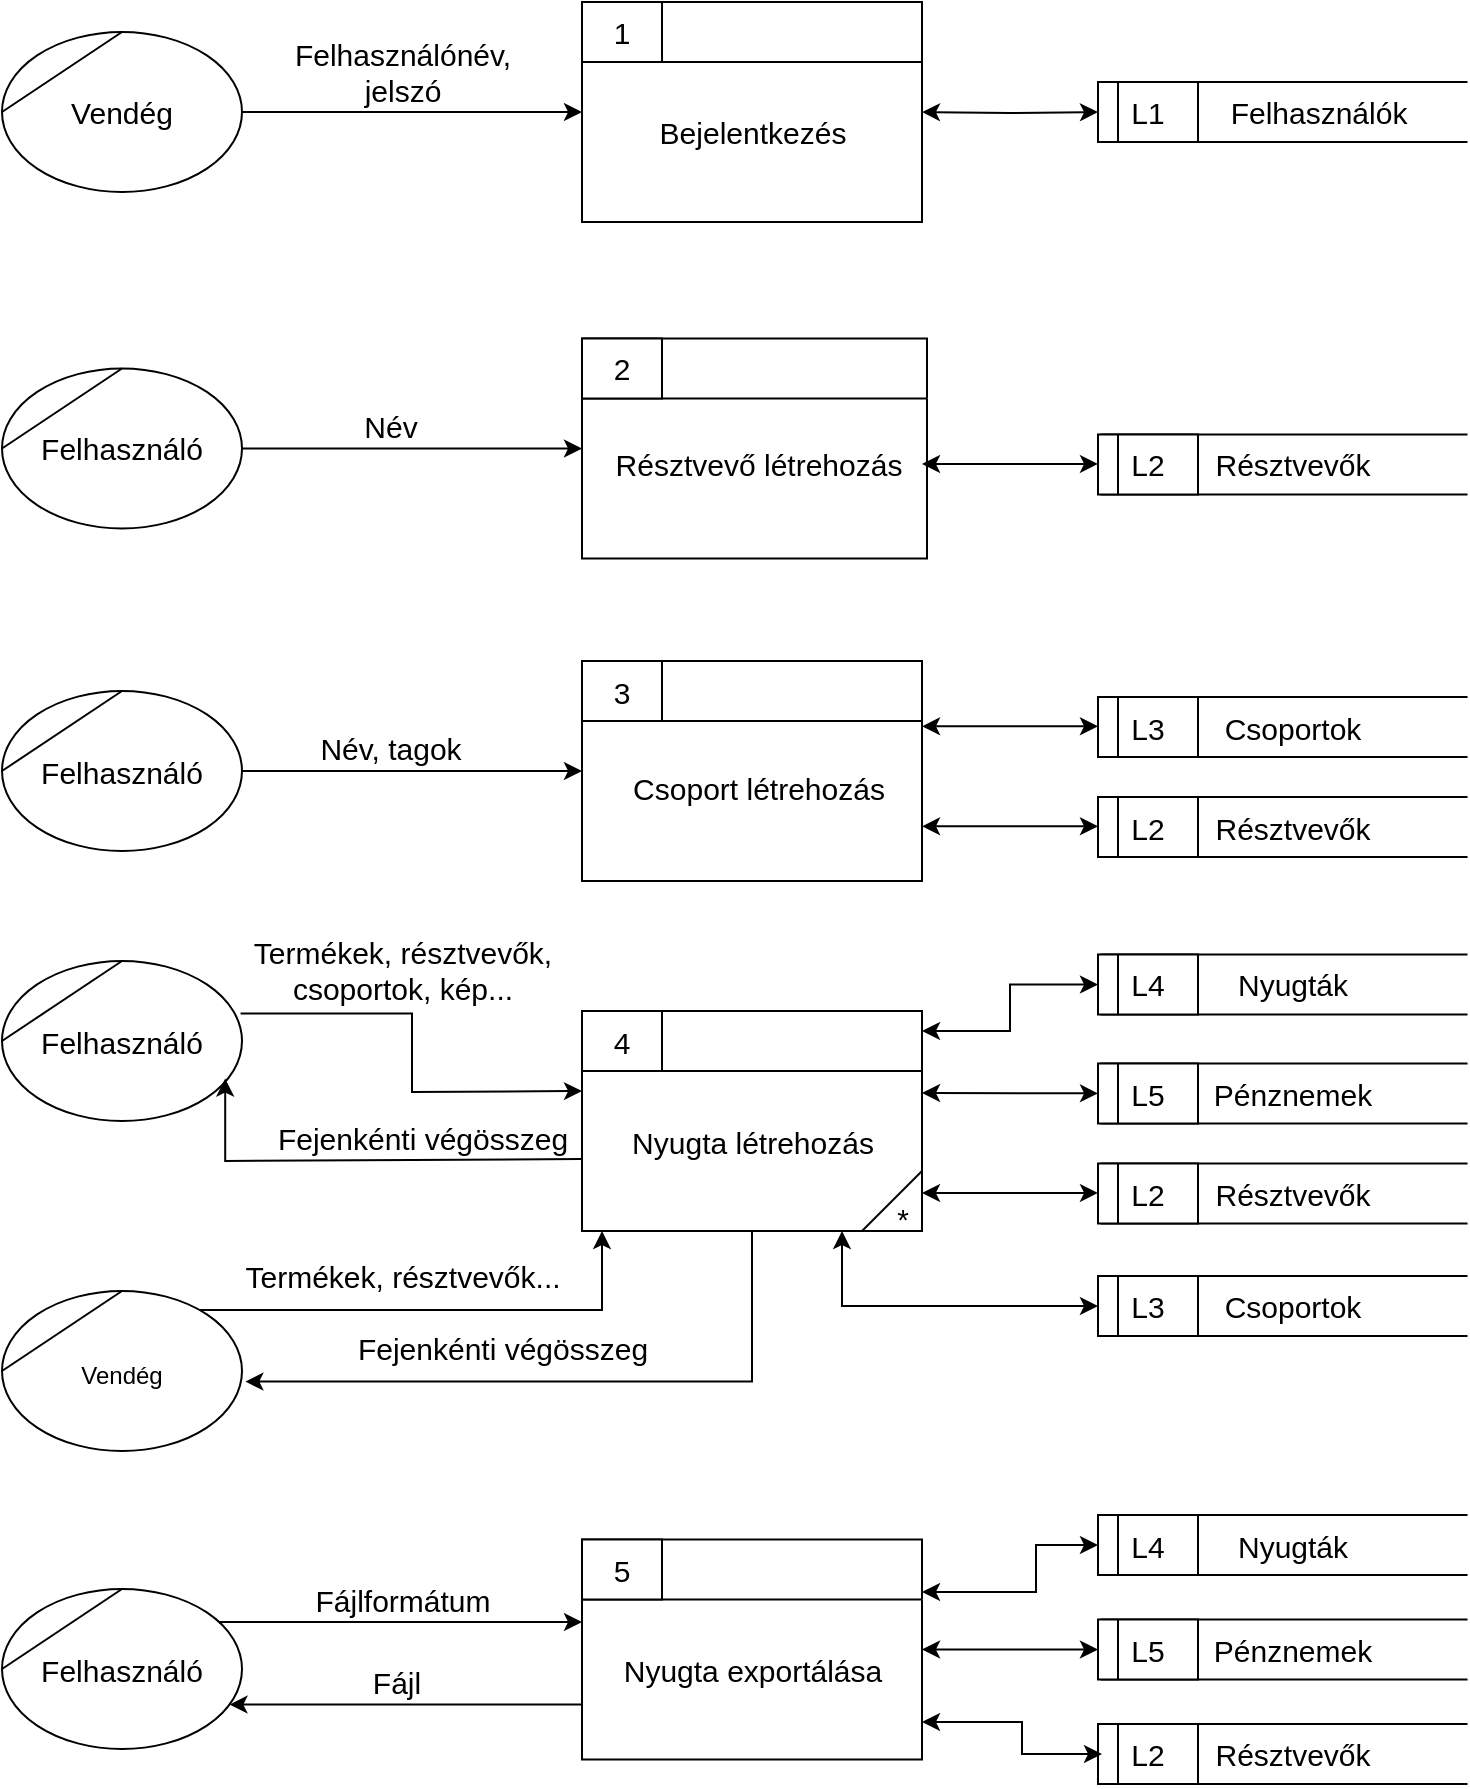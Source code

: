 <mxfile version="24.3.1" type="device">
  <diagram name="Page-1" id="NcO8Foy-ptRmXESLxO9y">
    <mxGraphModel dx="600" dy="303" grid="1" gridSize="10" guides="1" tooltips="1" connect="1" arrows="1" fold="1" page="1" pageScale="1" pageWidth="1376" pageHeight="1154" math="0" shadow="0">
      <root>
        <mxCell id="0" />
        <mxCell id="1" parent="0" />
        <mxCell id="7KTR47xMdzolWMkDB3RZ-75" style="edgeStyle=orthogonalEdgeStyle;rounded=0;orthogonalLoop=1;jettySize=auto;html=1;startArrow=classic;startFill=1;fontSize=15;" parent="1" target="7KTR47xMdzolWMkDB3RZ-61" edge="1">
          <mxGeometry relative="1" as="geometry">
            <mxPoint x="578" y="145" as="sourcePoint" />
          </mxGeometry>
        </mxCell>
        <mxCell id="7KTR47xMdzolWMkDB3RZ-60" value="Felhasználók" style="text;html=1;align=center;verticalAlign=middle;resizable=0;points=[];autosize=1;strokeColor=none;fillColor=none;fontSize=15;" parent="1" vertex="1">
          <mxGeometry x="633" y="130" width="110" height="30" as="geometry" />
        </mxCell>
        <mxCell id="7KTR47xMdzolWMkDB3RZ-61" value="" style="swimlane;whiteSpace=wrap;html=1;startSize=30;fontSize=15;" parent="1" vertex="1">
          <mxGeometry x="320" y="90" width="170" height="110" as="geometry" />
        </mxCell>
        <mxCell id="7KTR47xMdzolWMkDB3RZ-62" value="1" style="rounded=0;whiteSpace=wrap;html=1;fontSize=15;" parent="7KTR47xMdzolWMkDB3RZ-61" vertex="1">
          <mxGeometry width="40" height="30" as="geometry" />
        </mxCell>
        <mxCell id="7KTR47xMdzolWMkDB3RZ-63" value="Bejelentkezés" style="text;html=1;align=center;verticalAlign=middle;resizable=0;points=[];autosize=1;strokeColor=none;fillColor=none;fontSize=15;" parent="7KTR47xMdzolWMkDB3RZ-61" vertex="1">
          <mxGeometry x="25" y="50" width="120" height="30" as="geometry" />
        </mxCell>
        <mxCell id="7KTR47xMdzolWMkDB3RZ-73" style="edgeStyle=orthogonalEdgeStyle;rounded=0;orthogonalLoop=1;jettySize=auto;html=1;fontSize=15;exitX=1;exitY=0.5;exitDx=0;exitDy=0;" parent="1" target="7KTR47xMdzolWMkDB3RZ-61" edge="1" source="7KTR47xMdzolWMkDB3RZ-86">
          <mxGeometry relative="1" as="geometry">
            <mxPoint x="160" y="145" as="sourcePoint" />
          </mxGeometry>
        </mxCell>
        <mxCell id="7KTR47xMdzolWMkDB3RZ-74" value="Felhasználónév,&lt;div style=&quot;font-size: 15px;&quot;&gt;jelszó&lt;/div&gt;" style="text;html=1;align=center;verticalAlign=middle;resizable=0;points=[];autosize=1;strokeColor=none;fillColor=none;fontSize=15;" parent="1" vertex="1">
          <mxGeometry x="165" y="100" width="130" height="50" as="geometry" />
        </mxCell>
        <mxCell id="7KTR47xMdzolWMkDB3RZ-78" value="" style="group;fontSize=15;" parent="1" vertex="1" connectable="0">
          <mxGeometry x="320" y="594.5" width="175" height="118" as="geometry" />
        </mxCell>
        <mxCell id="7KTR47xMdzolWMkDB3RZ-79" value="" style="swimlane;whiteSpace=wrap;html=1;startSize=30;fontSize=15;" parent="7KTR47xMdzolWMkDB3RZ-78" vertex="1">
          <mxGeometry width="170" height="110" as="geometry" />
        </mxCell>
        <mxCell id="7KTR47xMdzolWMkDB3RZ-80" value="4" style="rounded=0;whiteSpace=wrap;html=1;fontSize=15;" parent="7KTR47xMdzolWMkDB3RZ-79" vertex="1">
          <mxGeometry width="40" height="30" as="geometry" />
        </mxCell>
        <mxCell id="7KTR47xMdzolWMkDB3RZ-81" value="" style="endArrow=none;html=1;rounded=0;fontSize=15;" parent="7KTR47xMdzolWMkDB3RZ-79" edge="1">
          <mxGeometry width="50" height="50" relative="1" as="geometry">
            <mxPoint x="140" y="110" as="sourcePoint" />
            <mxPoint x="170" y="80" as="targetPoint" />
          </mxGeometry>
        </mxCell>
        <mxCell id="7KTR47xMdzolWMkDB3RZ-83" value="Nyugta létrehozás" style="text;html=1;align=center;verticalAlign=middle;resizable=0;points=[];autosize=1;strokeColor=none;fillColor=none;fontSize=15;" parent="7KTR47xMdzolWMkDB3RZ-79" vertex="1">
          <mxGeometry x="15" y="50" width="140" height="30" as="geometry" />
        </mxCell>
        <mxCell id="7KTR47xMdzolWMkDB3RZ-82" value="*" style="text;html=1;align=center;verticalAlign=middle;resizable=0;points=[];autosize=1;strokeColor=none;fillColor=none;fontSize=15;" parent="7KTR47xMdzolWMkDB3RZ-78" vertex="1">
          <mxGeometry x="145" y="88" width="30" height="30" as="geometry" />
        </mxCell>
        <mxCell id="7KTR47xMdzolWMkDB3RZ-85" value="" style="group;fontSize=15;" parent="1" vertex="1" connectable="0">
          <mxGeometry x="30" y="105" width="120" height="80" as="geometry" />
        </mxCell>
        <mxCell id="7KTR47xMdzolWMkDB3RZ-86" value="Vendég" style="ellipse;whiteSpace=wrap;html=1;container=1;fontSize=15;" parent="7KTR47xMdzolWMkDB3RZ-85" vertex="1">
          <mxGeometry width="120" height="80" as="geometry" />
        </mxCell>
        <mxCell id="7KTR47xMdzolWMkDB3RZ-87" value="" style="endArrow=none;html=1;rounded=0;exitX=0;exitY=0.5;exitDx=0;exitDy=0;fontSize=15;" parent="7KTR47xMdzolWMkDB3RZ-85" source="7KTR47xMdzolWMkDB3RZ-86" edge="1">
          <mxGeometry width="50" height="50" relative="1" as="geometry">
            <mxPoint x="10" y="50" as="sourcePoint" />
            <mxPoint x="60" as="targetPoint" />
          </mxGeometry>
        </mxCell>
        <mxCell id="7KTR47xMdzolWMkDB3RZ-88" value="" style="group;fontSize=15;" parent="1" vertex="1" connectable="0">
          <mxGeometry x="30" y="562.5" width="120" height="80" as="geometry" />
        </mxCell>
        <mxCell id="7KTR47xMdzolWMkDB3RZ-89" value="" style="group;fontSize=15;" parent="7KTR47xMdzolWMkDB3RZ-88" vertex="1" connectable="0">
          <mxGeometry width="120" height="80" as="geometry" />
        </mxCell>
        <mxCell id="7KTR47xMdzolWMkDB3RZ-90" value="Felhasználó" style="ellipse;whiteSpace=wrap;html=1;container=1;fontSize=15;" parent="7KTR47xMdzolWMkDB3RZ-89" vertex="1">
          <mxGeometry y="7" width="120" height="80" as="geometry" />
        </mxCell>
        <mxCell id="7KTR47xMdzolWMkDB3RZ-91" value="" style="endArrow=none;html=1;rounded=0;exitX=0;exitY=0.5;exitDx=0;exitDy=0;fontSize=15;" parent="7KTR47xMdzolWMkDB3RZ-89" source="7KTR47xMdzolWMkDB3RZ-90" edge="1">
          <mxGeometry width="50" height="50" relative="1" as="geometry">
            <mxPoint x="10" y="57" as="sourcePoint" />
            <mxPoint x="60" y="7" as="targetPoint" />
          </mxGeometry>
        </mxCell>
        <mxCell id="7KTR47xMdzolWMkDB3RZ-92" style="rounded=0;orthogonalLoop=1;jettySize=auto;html=1;exitX=0.994;exitY=0.328;exitDx=0;exitDy=0;exitPerimeter=0;edgeStyle=orthogonalEdgeStyle;fontSize=15;" parent="1" source="7KTR47xMdzolWMkDB3RZ-90" edge="1">
          <mxGeometry relative="1" as="geometry">
            <mxPoint x="160" y="634.5" as="sourcePoint" />
            <mxPoint x="320" y="634.5" as="targetPoint" />
          </mxGeometry>
        </mxCell>
        <mxCell id="7KTR47xMdzolWMkDB3RZ-93" style="rounded=0;orthogonalLoop=1;jettySize=auto;html=1;entryX=0.93;entryY=0.735;entryDx=0;entryDy=0;entryPerimeter=0;edgeStyle=orthogonalEdgeStyle;fontSize=15;" parent="1" target="7KTR47xMdzolWMkDB3RZ-90" edge="1">
          <mxGeometry relative="1" as="geometry">
            <mxPoint x="320" y="668.5" as="sourcePoint" />
            <mxPoint x="160.0" y="664.5" as="targetPoint" />
          </mxGeometry>
        </mxCell>
        <mxCell id="7KTR47xMdzolWMkDB3RZ-94" value="Termékek, résztvevők,&lt;br style=&quot;font-size: 15px;&quot;&gt;csoportok, kép..." style="text;html=1;align=center;verticalAlign=middle;resizable=0;points=[];autosize=1;strokeColor=none;fillColor=none;fontSize=15;" parent="1" vertex="1">
          <mxGeometry x="145" y="548.75" width="170" height="50" as="geometry" />
        </mxCell>
        <mxCell id="7KTR47xMdzolWMkDB3RZ-95" value="Fejenkénti végösszeg" style="text;html=1;align=center;verticalAlign=middle;resizable=0;points=[];autosize=1;strokeColor=none;fillColor=none;fontSize=15;" parent="1" vertex="1">
          <mxGeometry x="155" y="642.5" width="170" height="30" as="geometry" />
        </mxCell>
        <mxCell id="7KTR47xMdzolWMkDB3RZ-96" value="" style="shape=partialRectangle;whiteSpace=wrap;html=1;bottom=1;right=1;left=1;top=0;fillColor=none;routingCenterX=-0.5;rotation=90;fontSize=15;" parent="1" vertex="1">
          <mxGeometry x="656" y="490" width="30" height="182.5" as="geometry" />
        </mxCell>
        <mxCell id="7KTR47xMdzolWMkDB3RZ-97" value="L4" style="rounded=0;whiteSpace=wrap;html=1;container=1;fontSize=15;" parent="1" vertex="1">
          <mxGeometry x="578" y="566.25" width="50" height="30" as="geometry">
            <mxRectangle x="610" y="396.25" width="50" height="30" as="alternateBounds" />
          </mxGeometry>
        </mxCell>
        <mxCell id="7KTR47xMdzolWMkDB3RZ-98" value="" style="endArrow=none;html=1;rounded=0;entryX=0.25;entryY=0;entryDx=0;entryDy=0;exitX=0.25;exitY=1;exitDx=0;exitDy=0;fontSize=15;" parent="7KTR47xMdzolWMkDB3RZ-97" edge="1">
          <mxGeometry width="50" height="50" relative="1" as="geometry">
            <mxPoint x="10" y="30" as="sourcePoint" />
            <mxPoint x="10" as="targetPoint" />
          </mxGeometry>
        </mxCell>
        <mxCell id="7KTR47xMdzolWMkDB3RZ-108" value="Nyugták" style="text;html=1;align=center;verticalAlign=middle;resizable=0;points=[];autosize=1;strokeColor=none;fillColor=none;fontSize=15;" parent="1" vertex="1">
          <mxGeometry x="635" y="566.25" width="80" height="30" as="geometry" />
        </mxCell>
        <mxCell id="7KTR47xMdzolWMkDB3RZ-109" value="" style="shape=partialRectangle;whiteSpace=wrap;html=1;bottom=1;right=1;left=1;top=0;fillColor=none;routingCenterX=-0.5;rotation=90;fontSize=15;" parent="1" vertex="1">
          <mxGeometry x="656" y="544.5" width="30" height="182.5" as="geometry" />
        </mxCell>
        <mxCell id="7KTR47xMdzolWMkDB3RZ-110" value="L5" style="rounded=0;whiteSpace=wrap;html=1;container=1;fontSize=15;" parent="1" vertex="1">
          <mxGeometry x="578" y="620.75" width="50" height="30" as="geometry">
            <mxRectangle x="610" y="396.25" width="50" height="30" as="alternateBounds" />
          </mxGeometry>
        </mxCell>
        <mxCell id="7KTR47xMdzolWMkDB3RZ-111" value="" style="endArrow=none;html=1;rounded=0;entryX=0.25;entryY=0;entryDx=0;entryDy=0;exitX=0.25;exitY=1;exitDx=0;exitDy=0;fontSize=15;" parent="7KTR47xMdzolWMkDB3RZ-110" edge="1">
          <mxGeometry width="50" height="50" relative="1" as="geometry">
            <mxPoint x="10" y="30" as="sourcePoint" />
            <mxPoint x="10" as="targetPoint" />
          </mxGeometry>
        </mxCell>
        <mxCell id="7KTR47xMdzolWMkDB3RZ-112" value="Pénznemek" style="text;html=1;align=center;verticalAlign=middle;resizable=0;points=[];autosize=1;strokeColor=none;fillColor=none;fontSize=15;" parent="1" vertex="1">
          <mxGeometry x="625" y="620.75" width="100" height="30" as="geometry" />
        </mxCell>
        <mxCell id="7KTR47xMdzolWMkDB3RZ-113" value="" style="shape=partialRectangle;whiteSpace=wrap;html=1;bottom=1;right=1;left=1;top=0;fillColor=none;routingCenterX=-0.5;rotation=90;fontSize=15;" parent="1" vertex="1">
          <mxGeometry x="656" y="594.5" width="30" height="182.5" as="geometry" />
        </mxCell>
        <mxCell id="7KTR47xMdzolWMkDB3RZ-114" value="L2" style="rounded=0;whiteSpace=wrap;html=1;container=1;fontSize=15;" parent="1" vertex="1">
          <mxGeometry x="578" y="670.75" width="50" height="30" as="geometry">
            <mxRectangle x="610" y="396.25" width="50" height="30" as="alternateBounds" />
          </mxGeometry>
        </mxCell>
        <mxCell id="7KTR47xMdzolWMkDB3RZ-115" value="" style="endArrow=none;html=1;rounded=0;entryX=0.25;entryY=0;entryDx=0;entryDy=0;exitX=0.25;exitY=1;exitDx=0;exitDy=0;fontSize=15;" parent="7KTR47xMdzolWMkDB3RZ-114" edge="1">
          <mxGeometry width="50" height="50" relative="1" as="geometry">
            <mxPoint x="10" y="30" as="sourcePoint" />
            <mxPoint x="10" as="targetPoint" />
          </mxGeometry>
        </mxCell>
        <mxCell id="7KTR47xMdzolWMkDB3RZ-116" value="Résztvevők" style="text;html=1;align=center;verticalAlign=middle;resizable=0;points=[];autosize=1;strokeColor=none;fillColor=none;fontSize=15;" parent="1" vertex="1">
          <mxGeometry x="625" y="670.75" width="100" height="30" as="geometry" />
        </mxCell>
        <mxCell id="7KTR47xMdzolWMkDB3RZ-117" value="" style="shape=partialRectangle;whiteSpace=wrap;html=1;bottom=1;right=1;left=1;top=0;fillColor=none;routingCenterX=-0.5;rotation=90;fontSize=15;" parent="1" vertex="1">
          <mxGeometry x="656" y="650.75" width="30" height="182.5" as="geometry" />
        </mxCell>
        <mxCell id="7KTR47xMdzolWMkDB3RZ-118" value="L3" style="rounded=0;whiteSpace=wrap;html=1;container=1;fontSize=15;" parent="1" vertex="1">
          <mxGeometry x="578" y="727" width="50" height="30" as="geometry">
            <mxRectangle x="610" y="396.25" width="50" height="30" as="alternateBounds" />
          </mxGeometry>
        </mxCell>
        <mxCell id="7KTR47xMdzolWMkDB3RZ-119" value="" style="endArrow=none;html=1;rounded=0;entryX=0.25;entryY=0;entryDx=0;entryDy=0;exitX=0.25;exitY=1;exitDx=0;exitDy=0;fontSize=15;" parent="7KTR47xMdzolWMkDB3RZ-118" edge="1">
          <mxGeometry width="50" height="50" relative="1" as="geometry">
            <mxPoint x="10" y="30" as="sourcePoint" />
            <mxPoint x="10" as="targetPoint" />
          </mxGeometry>
        </mxCell>
        <mxCell id="7KTR47xMdzolWMkDB3RZ-120" value="Csoportok" style="text;html=1;align=center;verticalAlign=middle;resizable=0;points=[];autosize=1;strokeColor=none;fillColor=none;fontSize=15;" parent="1" vertex="1">
          <mxGeometry x="630" y="727" width="90" height="30" as="geometry" />
        </mxCell>
        <mxCell id="7KTR47xMdzolWMkDB3RZ-121" style="edgeStyle=orthogonalEdgeStyle;rounded=0;orthogonalLoop=1;jettySize=auto;html=1;startArrow=classic;startFill=1;fontSize=15;" parent="1" source="7KTR47xMdzolWMkDB3RZ-118" target="7KTR47xMdzolWMkDB3RZ-79" edge="1">
          <mxGeometry relative="1" as="geometry">
            <mxPoint x="588" y="479.5" as="sourcePoint" />
            <mxPoint x="500" y="479.5" as="targetPoint" />
            <Array as="points">
              <mxPoint x="450" y="741.5" />
            </Array>
          </mxGeometry>
        </mxCell>
        <mxCell id="7KTR47xMdzolWMkDB3RZ-122" style="edgeStyle=orthogonalEdgeStyle;rounded=0;orthogonalLoop=1;jettySize=auto;html=1;startArrow=classic;startFill=1;fontSize=15;" parent="1" edge="1">
          <mxGeometry relative="1" as="geometry">
            <mxPoint x="578" y="685.46" as="sourcePoint" />
            <mxPoint x="490" y="685.46" as="targetPoint" />
          </mxGeometry>
        </mxCell>
        <mxCell id="7KTR47xMdzolWMkDB3RZ-123" style="rounded=0;orthogonalLoop=1;jettySize=auto;html=1;startArrow=classic;startFill=1;fontSize=15;" parent="1" source="7KTR47xMdzolWMkDB3RZ-110" edge="1">
          <mxGeometry relative="1" as="geometry">
            <mxPoint x="608" y="499.5" as="sourcePoint" />
            <mxPoint x="490" y="635.5" as="targetPoint" />
          </mxGeometry>
        </mxCell>
        <mxCell id="7KTR47xMdzolWMkDB3RZ-124" style="edgeStyle=orthogonalEdgeStyle;rounded=0;orthogonalLoop=1;jettySize=auto;html=1;startArrow=classic;startFill=1;fontSize=15;" parent="1" source="7KTR47xMdzolWMkDB3RZ-97" target="7KTR47xMdzolWMkDB3RZ-79" edge="1">
          <mxGeometry relative="1" as="geometry">
            <mxPoint x="618" y="509.5" as="sourcePoint" />
            <mxPoint x="530" y="509.5" as="targetPoint" />
            <Array as="points">
              <mxPoint x="534" y="581.5" />
              <mxPoint x="534" y="604.5" />
            </Array>
          </mxGeometry>
        </mxCell>
        <mxCell id="7KTR47xMdzolWMkDB3RZ-134" style="edgeStyle=orthogonalEdgeStyle;rounded=0;orthogonalLoop=1;jettySize=auto;html=1;fontSize=15;" parent="1" source="7KTR47xMdzolWMkDB3RZ-133" target="7KTR47xMdzolWMkDB3RZ-79" edge="1">
          <mxGeometry relative="1" as="geometry">
            <Array as="points">
              <mxPoint x="330" y="744" />
            </Array>
          </mxGeometry>
        </mxCell>
        <mxCell id="7KTR47xMdzolWMkDB3RZ-138" value="Termékek, résztvevők..." style="edgeLabel;html=1;align=center;verticalAlign=middle;resizable=0;points=[];fontSize=15;" parent="7KTR47xMdzolWMkDB3RZ-134" vertex="1" connectable="0">
          <mxGeometry x="-0.342" relative="1" as="geometry">
            <mxPoint x="22" y="-17" as="offset" />
          </mxGeometry>
        </mxCell>
        <mxCell id="7KTR47xMdzolWMkDB3RZ-133" value="&lt;span style=&quot;font-size: 12px;&quot;&gt;Vendég&lt;/span&gt;" style="ellipse;whiteSpace=wrap;html=1;fontSize=15;" parent="1" vertex="1">
          <mxGeometry x="30" y="734.5" width="120" height="80" as="geometry" />
        </mxCell>
        <mxCell id="7KTR47xMdzolWMkDB3RZ-135" style="edgeStyle=orthogonalEdgeStyle;rounded=0;orthogonalLoop=1;jettySize=auto;html=1;exitX=0.5;exitY=1;exitDx=0;exitDy=0;fontSize=15;entryX=1.014;entryY=0.566;entryDx=0;entryDy=0;entryPerimeter=0;" parent="1" source="7KTR47xMdzolWMkDB3RZ-79" target="7KTR47xMdzolWMkDB3RZ-133" edge="1">
          <mxGeometry relative="1" as="geometry">
            <Array as="points">
              <mxPoint x="405" y="780" />
            </Array>
            <mxPoint x="405" y="740" as="sourcePoint" />
            <mxPoint x="160.0" y="779.971" as="targetPoint" />
          </mxGeometry>
        </mxCell>
        <mxCell id="7KTR47xMdzolWMkDB3RZ-137" value="Fejenkénti végösszeg" style="edgeLabel;html=1;align=center;verticalAlign=middle;resizable=0;points=[];fontSize=15;" parent="7KTR47xMdzolWMkDB3RZ-135" vertex="1" connectable="0">
          <mxGeometry x="-0.098" y="-3" relative="1" as="geometry">
            <mxPoint x="-53" y="-14" as="offset" />
          </mxGeometry>
        </mxCell>
        <mxCell id="7KTR47xMdzolWMkDB3RZ-139" value="" style="group;fontSize=15;" parent="1" vertex="1" connectable="0">
          <mxGeometry x="30" y="281.25" width="120" height="80" as="geometry" />
        </mxCell>
        <mxCell id="7KTR47xMdzolWMkDB3RZ-140" value="" style="group;fontSize=15;" parent="7KTR47xMdzolWMkDB3RZ-139" vertex="1" connectable="0">
          <mxGeometry y="-8" width="120" height="80" as="geometry" />
        </mxCell>
        <mxCell id="7KTR47xMdzolWMkDB3RZ-141" value="Felhasználó" style="ellipse;whiteSpace=wrap;html=1;container=1;fontSize=15;" parent="7KTR47xMdzolWMkDB3RZ-140" vertex="1">
          <mxGeometry width="120" height="80" as="geometry" />
        </mxCell>
        <mxCell id="7KTR47xMdzolWMkDB3RZ-142" value="" style="endArrow=none;html=1;rounded=0;exitX=0;exitY=0.5;exitDx=0;exitDy=0;fontSize=15;" parent="7KTR47xMdzolWMkDB3RZ-140" source="7KTR47xMdzolWMkDB3RZ-141" edge="1">
          <mxGeometry width="50" height="50" relative="1" as="geometry">
            <mxPoint x="10" y="50" as="sourcePoint" />
            <mxPoint x="60" as="targetPoint" />
          </mxGeometry>
        </mxCell>
        <mxCell id="7KTR47xMdzolWMkDB3RZ-143" value="" style="swimlane;whiteSpace=wrap;html=1;startSize=30;fontSize=15;" parent="1" vertex="1">
          <mxGeometry x="320" y="258.25" width="172.5" height="110" as="geometry" />
        </mxCell>
        <mxCell id="7KTR47xMdzolWMkDB3RZ-144" value="2" style="rounded=0;whiteSpace=wrap;html=1;fontSize=15;" parent="7KTR47xMdzolWMkDB3RZ-143" vertex="1">
          <mxGeometry width="40" height="30" as="geometry" />
        </mxCell>
        <mxCell id="7KTR47xMdzolWMkDB3RZ-145" value="Résztvevő létrehozás" style="text;html=1;align=center;verticalAlign=middle;resizable=0;points=[];autosize=1;strokeColor=none;fillColor=none;fontSize=15;" parent="7KTR47xMdzolWMkDB3RZ-143" vertex="1">
          <mxGeometry x="2.5" y="48" width="170" height="30" as="geometry" />
        </mxCell>
        <mxCell id="7KTR47xMdzolWMkDB3RZ-146" value="" style="shape=partialRectangle;whiteSpace=wrap;html=1;bottom=1;right=1;left=1;top=0;fillColor=none;routingCenterX=-0.5;rotation=90;fontSize=15;" parent="1" vertex="1">
          <mxGeometry x="656" y="230" width="30" height="182.5" as="geometry" />
        </mxCell>
        <mxCell id="7KTR47xMdzolWMkDB3RZ-147" value="L2" style="rounded=0;whiteSpace=wrap;html=1;container=1;fontSize=15;" parent="1" vertex="1">
          <mxGeometry x="578" y="306.25" width="50" height="30" as="geometry">
            <mxRectangle x="610" y="396.25" width="50" height="30" as="alternateBounds" />
          </mxGeometry>
        </mxCell>
        <mxCell id="7KTR47xMdzolWMkDB3RZ-148" value="" style="endArrow=none;html=1;rounded=0;entryX=0.25;entryY=0;entryDx=0;entryDy=0;exitX=0.25;exitY=1;exitDx=0;exitDy=0;fontSize=15;" parent="7KTR47xMdzolWMkDB3RZ-147" edge="1">
          <mxGeometry width="50" height="50" relative="1" as="geometry">
            <mxPoint x="10" y="30" as="sourcePoint" />
            <mxPoint x="10" as="targetPoint" />
          </mxGeometry>
        </mxCell>
        <mxCell id="7KTR47xMdzolWMkDB3RZ-149" value="Résztvevők" style="text;html=1;align=center;verticalAlign=middle;resizable=0;points=[];autosize=1;strokeColor=none;fillColor=none;fontSize=15;" parent="1" vertex="1">
          <mxGeometry x="625" y="306.25" width="100" height="30" as="geometry" />
        </mxCell>
        <mxCell id="7KTR47xMdzolWMkDB3RZ-150" style="edgeStyle=orthogonalEdgeStyle;rounded=0;orthogonalLoop=1;jettySize=auto;html=1;startArrow=classic;startFill=1;fontSize=15;" parent="1" edge="1">
          <mxGeometry relative="1" as="geometry">
            <mxPoint x="578" y="320.96" as="sourcePoint" />
            <mxPoint x="490" y="320.96" as="targetPoint" />
          </mxGeometry>
        </mxCell>
        <mxCell id="7KTR47xMdzolWMkDB3RZ-152" style="rounded=0;orthogonalLoop=1;jettySize=auto;html=1;fontSize=15;" parent="1" source="7KTR47xMdzolWMkDB3RZ-141" target="7KTR47xMdzolWMkDB3RZ-143" edge="1">
          <mxGeometry relative="1" as="geometry">
            <mxPoint x="159" y="306.25" as="sourcePoint" />
            <mxPoint x="320" y="305.25" as="targetPoint" />
          </mxGeometry>
        </mxCell>
        <mxCell id="7KTR47xMdzolWMkDB3RZ-156" value="Név" style="edgeLabel;html=1;align=center;verticalAlign=middle;resizable=0;points=[];fontSize=15;" parent="7KTR47xMdzolWMkDB3RZ-152" vertex="1" connectable="0">
          <mxGeometry x="-0.163" y="2" relative="1" as="geometry">
            <mxPoint x="3" y="-10" as="offset" />
          </mxGeometry>
        </mxCell>
        <mxCell id="7KTR47xMdzolWMkDB3RZ-185" value="" style="group;fontSize=15;" parent="1" vertex="1" connectable="0">
          <mxGeometry x="30" y="442.5" width="120" height="80" as="geometry" />
        </mxCell>
        <mxCell id="7KTR47xMdzolWMkDB3RZ-186" value="" style="group;fontSize=15;" parent="7KTR47xMdzolWMkDB3RZ-185" vertex="1" connectable="0">
          <mxGeometry y="-8" width="120" height="80" as="geometry" />
        </mxCell>
        <mxCell id="7KTR47xMdzolWMkDB3RZ-187" value="Felhasználó" style="ellipse;whiteSpace=wrap;html=1;container=1;fontSize=15;" parent="7KTR47xMdzolWMkDB3RZ-186" vertex="1">
          <mxGeometry width="120" height="80" as="geometry" />
        </mxCell>
        <mxCell id="7KTR47xMdzolWMkDB3RZ-188" value="" style="endArrow=none;html=1;rounded=0;exitX=0;exitY=0.5;exitDx=0;exitDy=0;fontSize=15;" parent="7KTR47xMdzolWMkDB3RZ-186" source="7KTR47xMdzolWMkDB3RZ-187" edge="1">
          <mxGeometry width="50" height="50" relative="1" as="geometry">
            <mxPoint x="10" y="50" as="sourcePoint" />
            <mxPoint x="60" as="targetPoint" />
          </mxGeometry>
        </mxCell>
        <mxCell id="7KTR47xMdzolWMkDB3RZ-189" value="" style="swimlane;whiteSpace=wrap;html=1;startSize=30;fontSize=15;" parent="1" vertex="1">
          <mxGeometry x="320" y="419.5" width="170" height="110" as="geometry" />
        </mxCell>
        <mxCell id="7KTR47xMdzolWMkDB3RZ-190" value="3" style="rounded=0;whiteSpace=wrap;html=1;fontSize=15;" parent="7KTR47xMdzolWMkDB3RZ-189" vertex="1">
          <mxGeometry width="40" height="30" as="geometry" />
        </mxCell>
        <mxCell id="7KTR47xMdzolWMkDB3RZ-191" value="Csoport létrehozás" style="text;html=1;align=center;verticalAlign=middle;resizable=0;points=[];autosize=1;strokeColor=none;fillColor=none;fontSize=15;" parent="7KTR47xMdzolWMkDB3RZ-189" vertex="1">
          <mxGeometry x="12.5" y="48" width="150" height="30" as="geometry" />
        </mxCell>
        <mxCell id="7KTR47xMdzolWMkDB3RZ-192" value="" style="shape=partialRectangle;whiteSpace=wrap;html=1;bottom=1;right=1;left=1;top=0;fillColor=none;routingCenterX=-0.5;rotation=90;fontSize=15;" parent="1" vertex="1">
          <mxGeometry x="656" y="411.25" width="30" height="182.5" as="geometry" />
        </mxCell>
        <mxCell id="7KTR47xMdzolWMkDB3RZ-193" value="L2" style="rounded=0;whiteSpace=wrap;html=1;container=1;fontSize=15;" parent="1" vertex="1">
          <mxGeometry x="578" y="487.5" width="50" height="30" as="geometry">
            <mxRectangle x="610" y="396.25" width="50" height="30" as="alternateBounds" />
          </mxGeometry>
        </mxCell>
        <mxCell id="7KTR47xMdzolWMkDB3RZ-194" value="" style="endArrow=none;html=1;rounded=0;entryX=0.25;entryY=0;entryDx=0;entryDy=0;exitX=0.25;exitY=1;exitDx=0;exitDy=0;fontSize=15;" parent="7KTR47xMdzolWMkDB3RZ-193" edge="1">
          <mxGeometry width="50" height="50" relative="1" as="geometry">
            <mxPoint x="10" y="30" as="sourcePoint" />
            <mxPoint x="10" as="targetPoint" />
          </mxGeometry>
        </mxCell>
        <mxCell id="7KTR47xMdzolWMkDB3RZ-195" value="Résztvevők" style="text;html=1;align=center;verticalAlign=middle;resizable=0;points=[];autosize=1;strokeColor=none;fillColor=none;fontSize=15;" parent="1" vertex="1">
          <mxGeometry x="625" y="487.5" width="100" height="30" as="geometry" />
        </mxCell>
        <mxCell id="7KTR47xMdzolWMkDB3RZ-196" style="edgeStyle=orthogonalEdgeStyle;rounded=0;orthogonalLoop=1;jettySize=auto;html=1;startArrow=classic;startFill=1;fontSize=15;" parent="1" edge="1">
          <mxGeometry relative="1" as="geometry">
            <mxPoint x="578" y="502.16" as="sourcePoint" />
            <mxPoint x="490" y="502.16" as="targetPoint" />
          </mxGeometry>
        </mxCell>
        <mxCell id="7KTR47xMdzolWMkDB3RZ-197" style="rounded=0;orthogonalLoop=1;jettySize=auto;html=1;fontSize=15;" parent="1" source="7KTR47xMdzolWMkDB3RZ-187" target="7KTR47xMdzolWMkDB3RZ-189" edge="1">
          <mxGeometry relative="1" as="geometry">
            <mxPoint x="159" y="467.5" as="sourcePoint" />
            <mxPoint x="320" y="466.5" as="targetPoint" />
          </mxGeometry>
        </mxCell>
        <mxCell id="7KTR47xMdzolWMkDB3RZ-198" value="Név, tagok" style="edgeLabel;html=1;align=center;verticalAlign=middle;resizable=0;points=[];fontSize=15;" parent="7KTR47xMdzolWMkDB3RZ-197" vertex="1" connectable="0">
          <mxGeometry x="-0.163" y="2" relative="1" as="geometry">
            <mxPoint x="3" y="-10" as="offset" />
          </mxGeometry>
        </mxCell>
        <mxCell id="7KTR47xMdzolWMkDB3RZ-199" value="" style="shape=partialRectangle;whiteSpace=wrap;html=1;bottom=1;right=1;left=1;top=0;fillColor=none;routingCenterX=-0.5;rotation=90;fontSize=15;" parent="1" vertex="1">
          <mxGeometry x="656" y="361.25" width="30" height="182.5" as="geometry" />
        </mxCell>
        <mxCell id="7KTR47xMdzolWMkDB3RZ-200" value="L3" style="rounded=0;whiteSpace=wrap;html=1;container=1;fontSize=15;" parent="1" vertex="1">
          <mxGeometry x="578" y="437.5" width="50" height="30" as="geometry">
            <mxRectangle x="610" y="396.25" width="50" height="30" as="alternateBounds" />
          </mxGeometry>
        </mxCell>
        <mxCell id="7KTR47xMdzolWMkDB3RZ-201" value="" style="endArrow=none;html=1;rounded=0;entryX=0.25;entryY=0;entryDx=0;entryDy=0;exitX=0.25;exitY=1;exitDx=0;exitDy=0;fontSize=15;" parent="7KTR47xMdzolWMkDB3RZ-200" edge="1">
          <mxGeometry width="50" height="50" relative="1" as="geometry">
            <mxPoint x="10" y="30" as="sourcePoint" />
            <mxPoint x="10" as="targetPoint" />
          </mxGeometry>
        </mxCell>
        <mxCell id="7KTR47xMdzolWMkDB3RZ-202" value="Csoportok" style="text;html=1;align=center;verticalAlign=middle;resizable=0;points=[];autosize=1;strokeColor=none;fillColor=none;fontSize=15;" parent="1" vertex="1">
          <mxGeometry x="630" y="437.5" width="90" height="30" as="geometry" />
        </mxCell>
        <mxCell id="7KTR47xMdzolWMkDB3RZ-203" style="edgeStyle=orthogonalEdgeStyle;rounded=0;orthogonalLoop=1;jettySize=auto;html=1;startArrow=classic;startFill=1;fontSize=15;" parent="1" edge="1">
          <mxGeometry relative="1" as="geometry">
            <mxPoint x="578" y="452.16" as="sourcePoint" />
            <mxPoint x="490" y="452.16" as="targetPoint" />
          </mxGeometry>
        </mxCell>
        <mxCell id="7KTR47xMdzolWMkDB3RZ-204" value="" style="shape=partialRectangle;whiteSpace=wrap;html=1;bottom=1;right=1;left=1;top=0;fillColor=none;routingCenterX=-0.5;rotation=90;fontSize=15;" parent="1" vertex="1">
          <mxGeometry x="656" y="53.75" width="30" height="182.5" as="geometry" />
        </mxCell>
        <mxCell id="7KTR47xMdzolWMkDB3RZ-205" value="L1" style="rounded=0;whiteSpace=wrap;html=1;container=1;fontSize=15;" parent="1" vertex="1">
          <mxGeometry x="578" y="130" width="50" height="30" as="geometry">
            <mxRectangle x="610" y="396.25" width="50" height="30" as="alternateBounds" />
          </mxGeometry>
        </mxCell>
        <mxCell id="7KTR47xMdzolWMkDB3RZ-206" value="" style="endArrow=none;html=1;rounded=0;entryX=0.25;entryY=0;entryDx=0;entryDy=0;exitX=0.25;exitY=1;exitDx=0;exitDy=0;fontSize=15;" parent="7KTR47xMdzolWMkDB3RZ-205" edge="1">
          <mxGeometry width="50" height="50" relative="1" as="geometry">
            <mxPoint x="10" y="30" as="sourcePoint" />
            <mxPoint x="10" as="targetPoint" />
          </mxGeometry>
        </mxCell>
        <mxCell id="7KTR47xMdzolWMkDB3RZ-209" value="" style="swimlane;whiteSpace=wrap;html=1;startSize=30;fontSize=15;" parent="1" vertex="1">
          <mxGeometry x="320" y="858.75" width="170" height="110" as="geometry" />
        </mxCell>
        <mxCell id="7KTR47xMdzolWMkDB3RZ-210" value="5" style="rounded=0;whiteSpace=wrap;html=1;fontSize=15;" parent="7KTR47xMdzolWMkDB3RZ-209" vertex="1">
          <mxGeometry width="40" height="30" as="geometry" />
        </mxCell>
        <mxCell id="7KTR47xMdzolWMkDB3RZ-211" value="Nyugta exportálása" style="text;html=1;align=center;verticalAlign=middle;resizable=0;points=[];autosize=1;strokeColor=none;fillColor=none;fontSize=15;" parent="7KTR47xMdzolWMkDB3RZ-209" vertex="1">
          <mxGeometry x="10" y="50" width="150" height="30" as="geometry" />
        </mxCell>
        <mxCell id="7KTR47xMdzolWMkDB3RZ-212" style="edgeStyle=orthogonalEdgeStyle;rounded=0;orthogonalLoop=1;jettySize=auto;html=1;fontSize=15;" parent="1" target="7KTR47xMdzolWMkDB3RZ-209" edge="1" source="aLMhSwR86eb3sQYmmgwX-3">
          <mxGeometry relative="1" as="geometry">
            <mxPoint x="160" y="913.75" as="sourcePoint" />
            <Array as="points">
              <mxPoint x="200" y="900" />
              <mxPoint x="200" y="900" />
            </Array>
          </mxGeometry>
        </mxCell>
        <mxCell id="7KTR47xMdzolWMkDB3RZ-213" value="Fájlformátum" style="text;html=1;align=center;verticalAlign=middle;resizable=0;points=[];autosize=1;strokeColor=none;fillColor=none;fontSize=15;" parent="1" vertex="1">
          <mxGeometry x="175" y="873.75" width="110" height="30" as="geometry" />
        </mxCell>
        <mxCell id="aLMhSwR86eb3sQYmmgwX-1" value="" style="group;fontSize=15;" vertex="1" connectable="0" parent="1">
          <mxGeometry x="30" y="876.5" width="120" height="80" as="geometry" />
        </mxCell>
        <mxCell id="aLMhSwR86eb3sQYmmgwX-2" value="" style="group;fontSize=15;" vertex="1" connectable="0" parent="aLMhSwR86eb3sQYmmgwX-1">
          <mxGeometry width="120" height="80" as="geometry" />
        </mxCell>
        <mxCell id="aLMhSwR86eb3sQYmmgwX-3" value="Felhasználó" style="ellipse;whiteSpace=wrap;html=1;container=1;fontSize=15;" vertex="1" parent="aLMhSwR86eb3sQYmmgwX-2">
          <mxGeometry y="7" width="120" height="80" as="geometry" />
        </mxCell>
        <mxCell id="aLMhSwR86eb3sQYmmgwX-4" value="" style="endArrow=none;html=1;rounded=0;exitX=0;exitY=0.5;exitDx=0;exitDy=0;fontSize=15;" edge="1" parent="aLMhSwR86eb3sQYmmgwX-2" source="aLMhSwR86eb3sQYmmgwX-3">
          <mxGeometry width="50" height="50" relative="1" as="geometry">
            <mxPoint x="10" y="57" as="sourcePoint" />
            <mxPoint x="60" y="7" as="targetPoint" />
          </mxGeometry>
        </mxCell>
        <mxCell id="aLMhSwR86eb3sQYmmgwX-5" value="" style="shape=partialRectangle;whiteSpace=wrap;html=1;bottom=1;right=1;left=1;top=0;fillColor=none;routingCenterX=-0.5;rotation=90;fontSize=15;" vertex="1" parent="1">
          <mxGeometry x="656" y="770.25" width="30" height="182.5" as="geometry" />
        </mxCell>
        <mxCell id="aLMhSwR86eb3sQYmmgwX-6" value="L4" style="rounded=0;whiteSpace=wrap;html=1;container=1;fontSize=15;" vertex="1" parent="1">
          <mxGeometry x="578" y="846.5" width="50" height="30" as="geometry">
            <mxRectangle x="610" y="396.25" width="50" height="30" as="alternateBounds" />
          </mxGeometry>
        </mxCell>
        <mxCell id="aLMhSwR86eb3sQYmmgwX-7" value="" style="endArrow=none;html=1;rounded=0;entryX=0.25;entryY=0;entryDx=0;entryDy=0;exitX=0.25;exitY=1;exitDx=0;exitDy=0;fontSize=15;" edge="1" parent="aLMhSwR86eb3sQYmmgwX-6">
          <mxGeometry width="50" height="50" relative="1" as="geometry">
            <mxPoint x="10" y="30" as="sourcePoint" />
            <mxPoint x="10" as="targetPoint" />
          </mxGeometry>
        </mxCell>
        <mxCell id="aLMhSwR86eb3sQYmmgwX-8" value="Nyugták" style="text;html=1;align=center;verticalAlign=middle;resizable=0;points=[];autosize=1;strokeColor=none;fillColor=none;fontSize=15;" vertex="1" parent="1">
          <mxGeometry x="635" y="846.5" width="80" height="30" as="geometry" />
        </mxCell>
        <mxCell id="aLMhSwR86eb3sQYmmgwX-9" value="" style="shape=partialRectangle;whiteSpace=wrap;html=1;bottom=1;right=1;left=1;top=0;fillColor=none;routingCenterX=-0.5;rotation=90;fontSize=15;" vertex="1" parent="1">
          <mxGeometry x="656" y="822.5" width="30" height="182.5" as="geometry" />
        </mxCell>
        <mxCell id="aLMhSwR86eb3sQYmmgwX-10" value="L5" style="rounded=0;whiteSpace=wrap;html=1;container=1;fontSize=15;" vertex="1" parent="1">
          <mxGeometry x="578" y="898.75" width="50" height="30" as="geometry">
            <mxRectangle x="610" y="396.25" width="50" height="30" as="alternateBounds" />
          </mxGeometry>
        </mxCell>
        <mxCell id="aLMhSwR86eb3sQYmmgwX-11" value="" style="endArrow=none;html=1;rounded=0;entryX=0.25;entryY=0;entryDx=0;entryDy=0;exitX=0.25;exitY=1;exitDx=0;exitDy=0;fontSize=15;" edge="1" parent="aLMhSwR86eb3sQYmmgwX-10">
          <mxGeometry width="50" height="50" relative="1" as="geometry">
            <mxPoint x="10" y="30" as="sourcePoint" />
            <mxPoint x="10" as="targetPoint" />
          </mxGeometry>
        </mxCell>
        <mxCell id="aLMhSwR86eb3sQYmmgwX-12" value="Pénznemek" style="text;html=1;align=center;verticalAlign=middle;resizable=0;points=[];autosize=1;strokeColor=none;fillColor=none;fontSize=15;" vertex="1" parent="1">
          <mxGeometry x="625" y="898.75" width="100" height="30" as="geometry" />
        </mxCell>
        <mxCell id="aLMhSwR86eb3sQYmmgwX-13" value="" style="shape=partialRectangle;whiteSpace=wrap;html=1;bottom=1;right=1;left=1;top=0;fillColor=none;routingCenterX=-0.5;rotation=90;fontSize=15;" vertex="1" parent="1">
          <mxGeometry x="656" y="874.75" width="30" height="182.5" as="geometry" />
        </mxCell>
        <mxCell id="aLMhSwR86eb3sQYmmgwX-14" value="L2" style="rounded=0;whiteSpace=wrap;html=1;container=1;fontSize=15;" vertex="1" parent="1">
          <mxGeometry x="578" y="951" width="50" height="30" as="geometry">
            <mxRectangle x="610" y="396.25" width="50" height="30" as="alternateBounds" />
          </mxGeometry>
        </mxCell>
        <mxCell id="aLMhSwR86eb3sQYmmgwX-15" value="" style="endArrow=none;html=1;rounded=0;entryX=0.25;entryY=0;entryDx=0;entryDy=0;exitX=0.25;exitY=1;exitDx=0;exitDy=0;fontSize=15;" edge="1" parent="aLMhSwR86eb3sQYmmgwX-14">
          <mxGeometry width="50" height="50" relative="1" as="geometry">
            <mxPoint x="10" y="30" as="sourcePoint" />
            <mxPoint x="10" as="targetPoint" />
          </mxGeometry>
        </mxCell>
        <mxCell id="aLMhSwR86eb3sQYmmgwX-16" value="Résztvevők" style="text;html=1;align=center;verticalAlign=middle;resizable=0;points=[];autosize=1;strokeColor=none;fillColor=none;fontSize=15;" vertex="1" parent="1">
          <mxGeometry x="625" y="951" width="100" height="30" as="geometry" />
        </mxCell>
        <mxCell id="aLMhSwR86eb3sQYmmgwX-22" style="edgeStyle=orthogonalEdgeStyle;rounded=0;orthogonalLoop=1;jettySize=auto;html=1;startArrow=classic;startFill=1;fontSize=15;" edge="1" parent="1">
          <mxGeometry relative="1" as="geometry">
            <mxPoint x="580" y="966" as="sourcePoint" />
            <mxPoint x="490" y="950" as="targetPoint" />
            <Array as="points">
              <mxPoint x="540" y="966" />
              <mxPoint x="540" y="950" />
            </Array>
          </mxGeometry>
        </mxCell>
        <mxCell id="aLMhSwR86eb3sQYmmgwX-23" style="rounded=0;orthogonalLoop=1;jettySize=auto;html=1;startArrow=classic;startFill=1;entryX=1;entryY=0.5;entryDx=0;entryDy=0;fontSize=15;" edge="1" parent="1" source="aLMhSwR86eb3sQYmmgwX-10" target="7KTR47xMdzolWMkDB3RZ-209">
          <mxGeometry relative="1" as="geometry">
            <mxPoint x="621" y="779.75" as="sourcePoint" />
            <mxPoint x="540" y="920" as="targetPoint" />
          </mxGeometry>
        </mxCell>
        <mxCell id="aLMhSwR86eb3sQYmmgwX-24" style="edgeStyle=orthogonalEdgeStyle;rounded=0;orthogonalLoop=1;jettySize=auto;html=1;startArrow=classic;startFill=1;fontSize=15;" edge="1" parent="1" source="aLMhSwR86eb3sQYmmgwX-6" target="7KTR47xMdzolWMkDB3RZ-209">
          <mxGeometry relative="1" as="geometry">
            <mxPoint x="631" y="789.75" as="sourcePoint" />
            <mxPoint x="503" y="885.25" as="targetPoint" />
            <Array as="points">
              <mxPoint x="547" y="862" />
              <mxPoint x="547" y="885" />
            </Array>
          </mxGeometry>
        </mxCell>
        <mxCell id="aLMhSwR86eb3sQYmmgwX-26" style="edgeStyle=orthogonalEdgeStyle;rounded=0;orthogonalLoop=1;jettySize=auto;html=1;exitX=0;exitY=0.75;exitDx=0;exitDy=0;fontSize=15;" edge="1" parent="1" source="7KTR47xMdzolWMkDB3RZ-209" target="aLMhSwR86eb3sQYmmgwX-3">
          <mxGeometry relative="1" as="geometry">
            <Array as="points">
              <mxPoint x="220" y="941" />
              <mxPoint x="220" y="941" />
            </Array>
            <mxPoint x="335" y="953.75" as="sourcePoint" />
            <mxPoint x="90.0" y="1023.721" as="targetPoint" />
          </mxGeometry>
        </mxCell>
        <mxCell id="aLMhSwR86eb3sQYmmgwX-27" value="Fájl" style="edgeLabel;html=1;align=center;verticalAlign=middle;resizable=0;points=[];fontSize=15;" vertex="1" connectable="0" parent="aLMhSwR86eb3sQYmmgwX-26">
          <mxGeometry x="-0.098" y="-3" relative="1" as="geometry">
            <mxPoint x="-14" y="-9" as="offset" />
          </mxGeometry>
        </mxCell>
        <mxCell id="aLMhSwR86eb3sQYmmgwX-28" value="" style="endArrow=none;html=1;rounded=0;exitX=0;exitY=0.5;exitDx=0;exitDy=0;fontSize=15;" edge="1" parent="1">
          <mxGeometry width="50" height="50" relative="1" as="geometry">
            <mxPoint x="30" y="774.5" as="sourcePoint" />
            <mxPoint x="90" y="734.5" as="targetPoint" />
          </mxGeometry>
        </mxCell>
      </root>
    </mxGraphModel>
  </diagram>
</mxfile>
